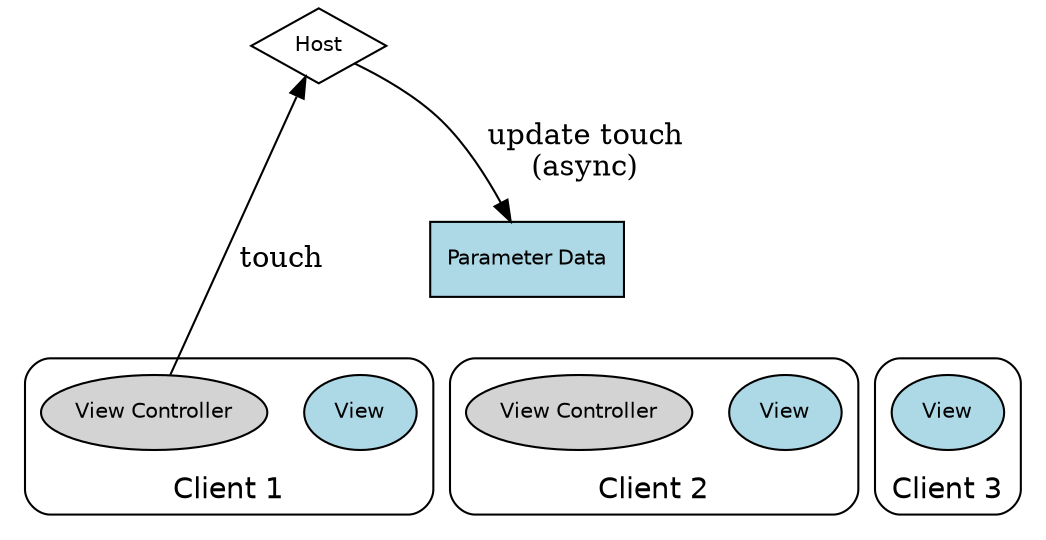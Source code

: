 //        Copyright 2016, 2021 by Avid Technology, Inc.
graph aax_parameter_entities_touch_handled {
	graph [ fontname=Helvetica ];
	node [shape=record, fontname=Helvetica, fontsize=10];
	
	// Nodes
	//
	node_host [ label="Host" shape="diamond" ];
	
	node_parameterdata [ label="Parameter Data" shape="record" style="filled" fillcolor="lightblue" ];
	
	subgraph cluster_view1 {
		label="Client 1";
		style=rounded;
		node_view1 [ label="View" shape="oval" style="filled" fillcolor="lightblue" ];
		node_viewcontroller1 [ label="View Controller" shape="oval" style="filled" ];
	}
	subgraph cluster_view2 {
		label="Client 2";
		style=rounded;
		node_view2 [ label="View" shape="oval" style="filled" fillcolor="lightblue" ];
		node_viewcontroller2 [ label="View Controller" shape="oval" style="filled" ];
	}
	subgraph cluster_view3 {
		label="Client 3";
		style=rounded;
		node_view3 [ label="View" shape="oval" style="filled" fillcolor="lightblue" ];
	}
	//
	/////////
	
	// Arrangement constraints
	rankdir=BT;
	node_viewcontroller1 -- node_parameterdata [ style="invis" ];
	node_viewcontroller2 -- node_parameterdata [ style="invis" ];
	node_view3 -- node_parameterdata [ style="invis" ];
	node_parameterdata -- node_host [style="invis" ];
//	{rank=same; node_host node_parameterdata}

	// TOUCH
	node_viewcontroller1 -- node_host [ label="touch" URL="\ref AAX_IAutomationDelegate::PostTouchRequest()" arrowhead="normal" dir="forward" ];

	// TOUCH HANDLED
//	node_host [ label="Host\r(Client 1 is Touched)" shape="diamond" ];
	node_host -- node_parameterdata [  label="update touch\r(async)" URL="\ref AAX_IEffectParameters::UpdateParameterTouch()" arrowhead="normal" dir="forward" constraint=false ];
}


